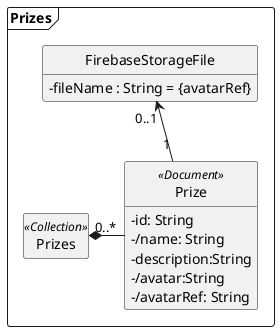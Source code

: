 
@startuml Prizes

package Prizes <<Frame>> {
 class FirebaseStorageFile {
    - fileName : String = {avatarRef}
}

 class Prizes <<Collection>>
 class Prize <<Document>>{
     - id: String
     - /name: String
     - description:String
     - /avatar:String
     - /avatarRef: String    
 }


 FirebaseStorageFile "0..1"<--"1"Prize
 Prizes*-"0..*" Prize


}

hide empty members   
hide circle
skinparam classAttributeIconSize 0
@enduml